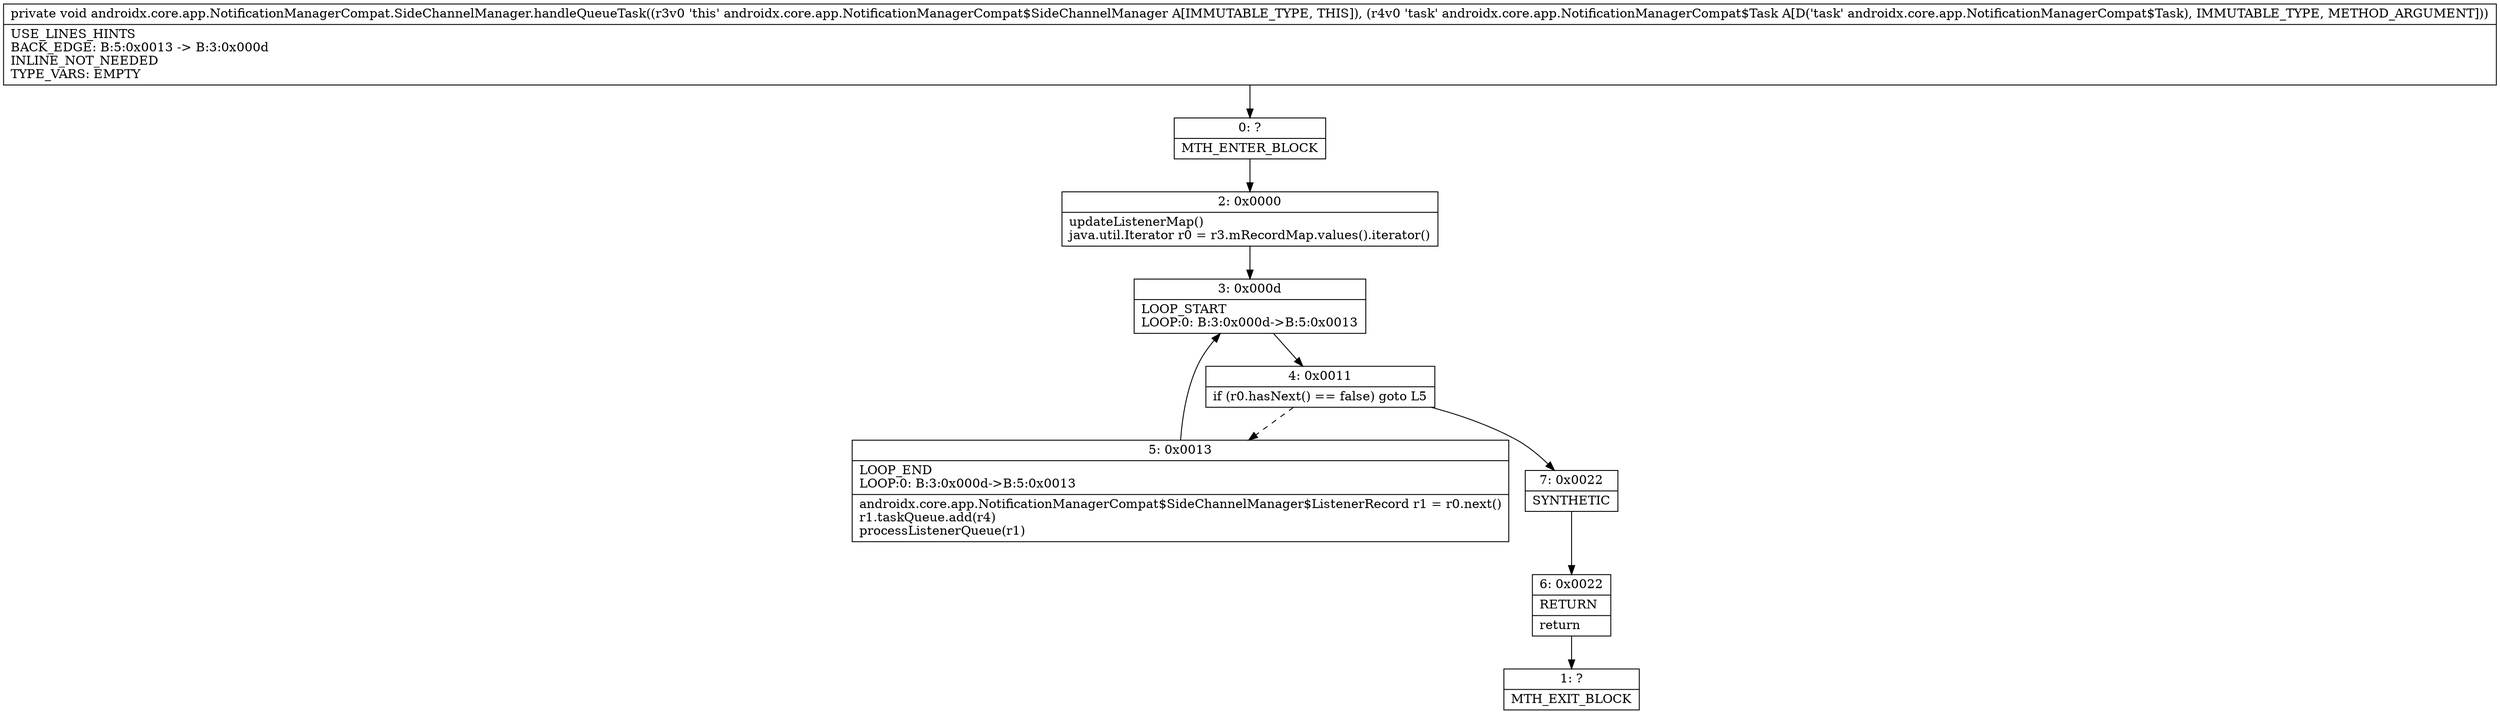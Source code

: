 digraph "CFG forandroidx.core.app.NotificationManagerCompat.SideChannelManager.handleQueueTask(Landroidx\/core\/app\/NotificationManagerCompat$Task;)V" {
Node_0 [shape=record,label="{0\:\ ?|MTH_ENTER_BLOCK\l}"];
Node_2 [shape=record,label="{2\:\ 0x0000|updateListenerMap()\ljava.util.Iterator r0 = r3.mRecordMap.values().iterator()\l}"];
Node_3 [shape=record,label="{3\:\ 0x000d|LOOP_START\lLOOP:0: B:3:0x000d\-\>B:5:0x0013\l}"];
Node_4 [shape=record,label="{4\:\ 0x0011|if (r0.hasNext() == false) goto L5\l}"];
Node_5 [shape=record,label="{5\:\ 0x0013|LOOP_END\lLOOP:0: B:3:0x000d\-\>B:5:0x0013\l|androidx.core.app.NotificationManagerCompat$SideChannelManager$ListenerRecord r1 = r0.next()\lr1.taskQueue.add(r4)\lprocessListenerQueue(r1)\l}"];
Node_7 [shape=record,label="{7\:\ 0x0022|SYNTHETIC\l}"];
Node_6 [shape=record,label="{6\:\ 0x0022|RETURN\l|return\l}"];
Node_1 [shape=record,label="{1\:\ ?|MTH_EXIT_BLOCK\l}"];
MethodNode[shape=record,label="{private void androidx.core.app.NotificationManagerCompat.SideChannelManager.handleQueueTask((r3v0 'this' androidx.core.app.NotificationManagerCompat$SideChannelManager A[IMMUTABLE_TYPE, THIS]), (r4v0 'task' androidx.core.app.NotificationManagerCompat$Task A[D('task' androidx.core.app.NotificationManagerCompat$Task), IMMUTABLE_TYPE, METHOD_ARGUMENT]))  | USE_LINES_HINTS\lBACK_EDGE: B:5:0x0013 \-\> B:3:0x000d\lINLINE_NOT_NEEDED\lTYPE_VARS: EMPTY\l}"];
MethodNode -> Node_0;Node_0 -> Node_2;
Node_2 -> Node_3;
Node_3 -> Node_4;
Node_4 -> Node_5[style=dashed];
Node_4 -> Node_7;
Node_5 -> Node_3;
Node_7 -> Node_6;
Node_6 -> Node_1;
}

